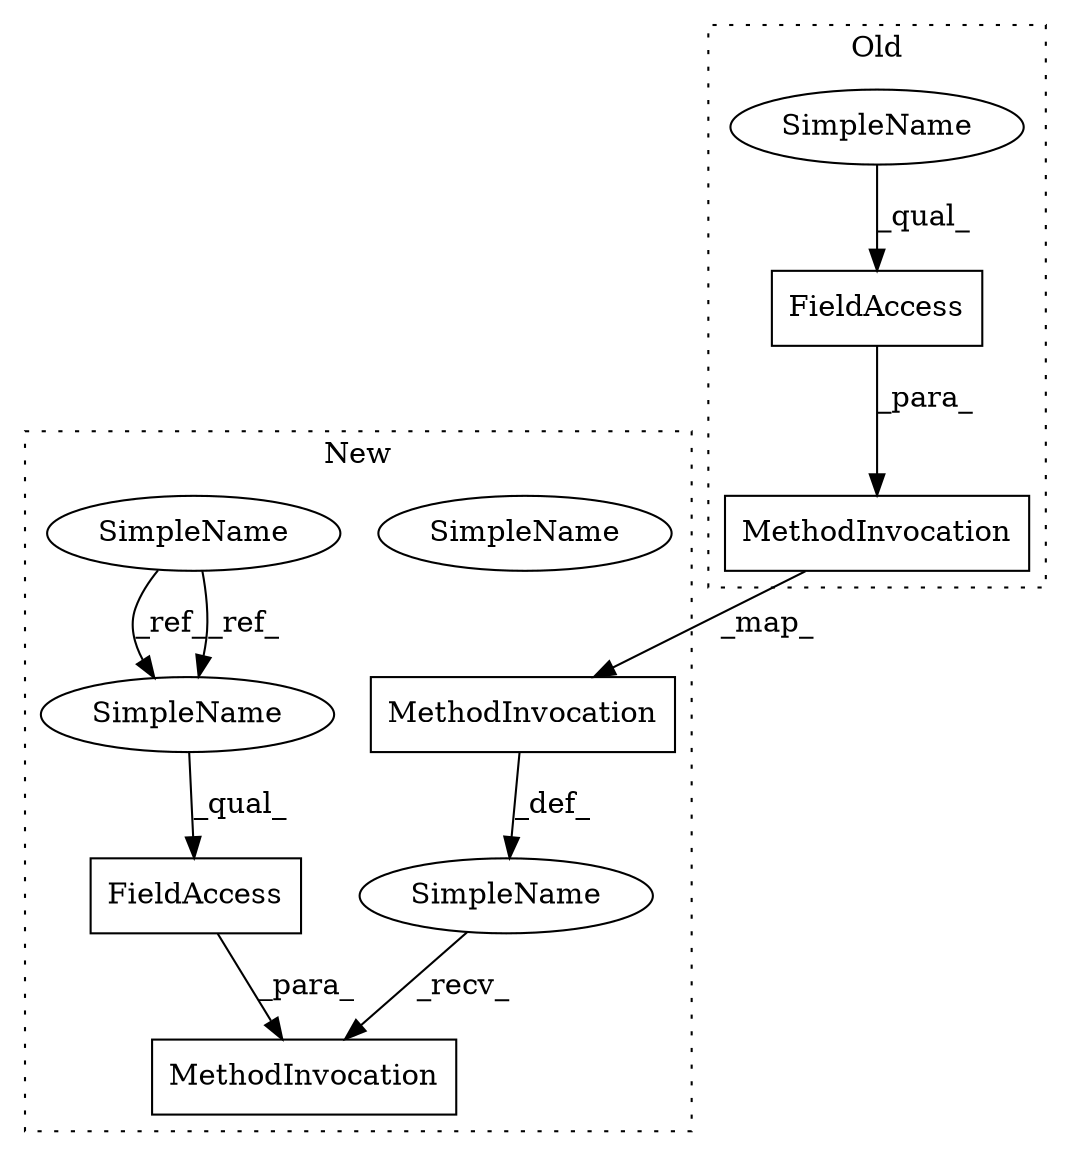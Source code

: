 digraph G {
subgraph cluster0 {
2 [label="FieldAccess" a="22" s="1183" l="11" shape="box"];
3 [label="MethodInvocation" a="32" s="1161,1194" l="8,1" shape="box"];
6 [label="SimpleName" a="42" s="1183" l="4" shape="ellipse"];
label = "Old";
style="dotted";
}
subgraph cluster1 {
1 [label="FieldAccess" a="22" s="1155" l="11" shape="box"];
4 [label="MethodInvocation" a="32" s="1152,1166" l="3,1" shape="box"];
5 [label="MethodInvocation" a="32" s="1129,1150" l="8,1" shape="box"];
7 [label="SimpleName" a="42" s="" l="" shape="ellipse"];
8 [label="SimpleName" a="42" s="1155" l="4" shape="ellipse"];
9 [label="SimpleName" a="42" s="238" l="4" shape="ellipse"];
10 [label="SimpleName" a="42" s="1155" l="4" shape="ellipse"];
label = "New";
style="dotted";
}
1 -> 4 [label="_para_"];
2 -> 3 [label="_para_"];
3 -> 5 [label="_map_"];
5 -> 7 [label="_def_"];
6 -> 2 [label="_qual_"];
7 -> 4 [label="_recv_"];
9 -> 10 [label="_ref_"];
9 -> 10 [label="_ref_"];
10 -> 1 [label="_qual_"];
}